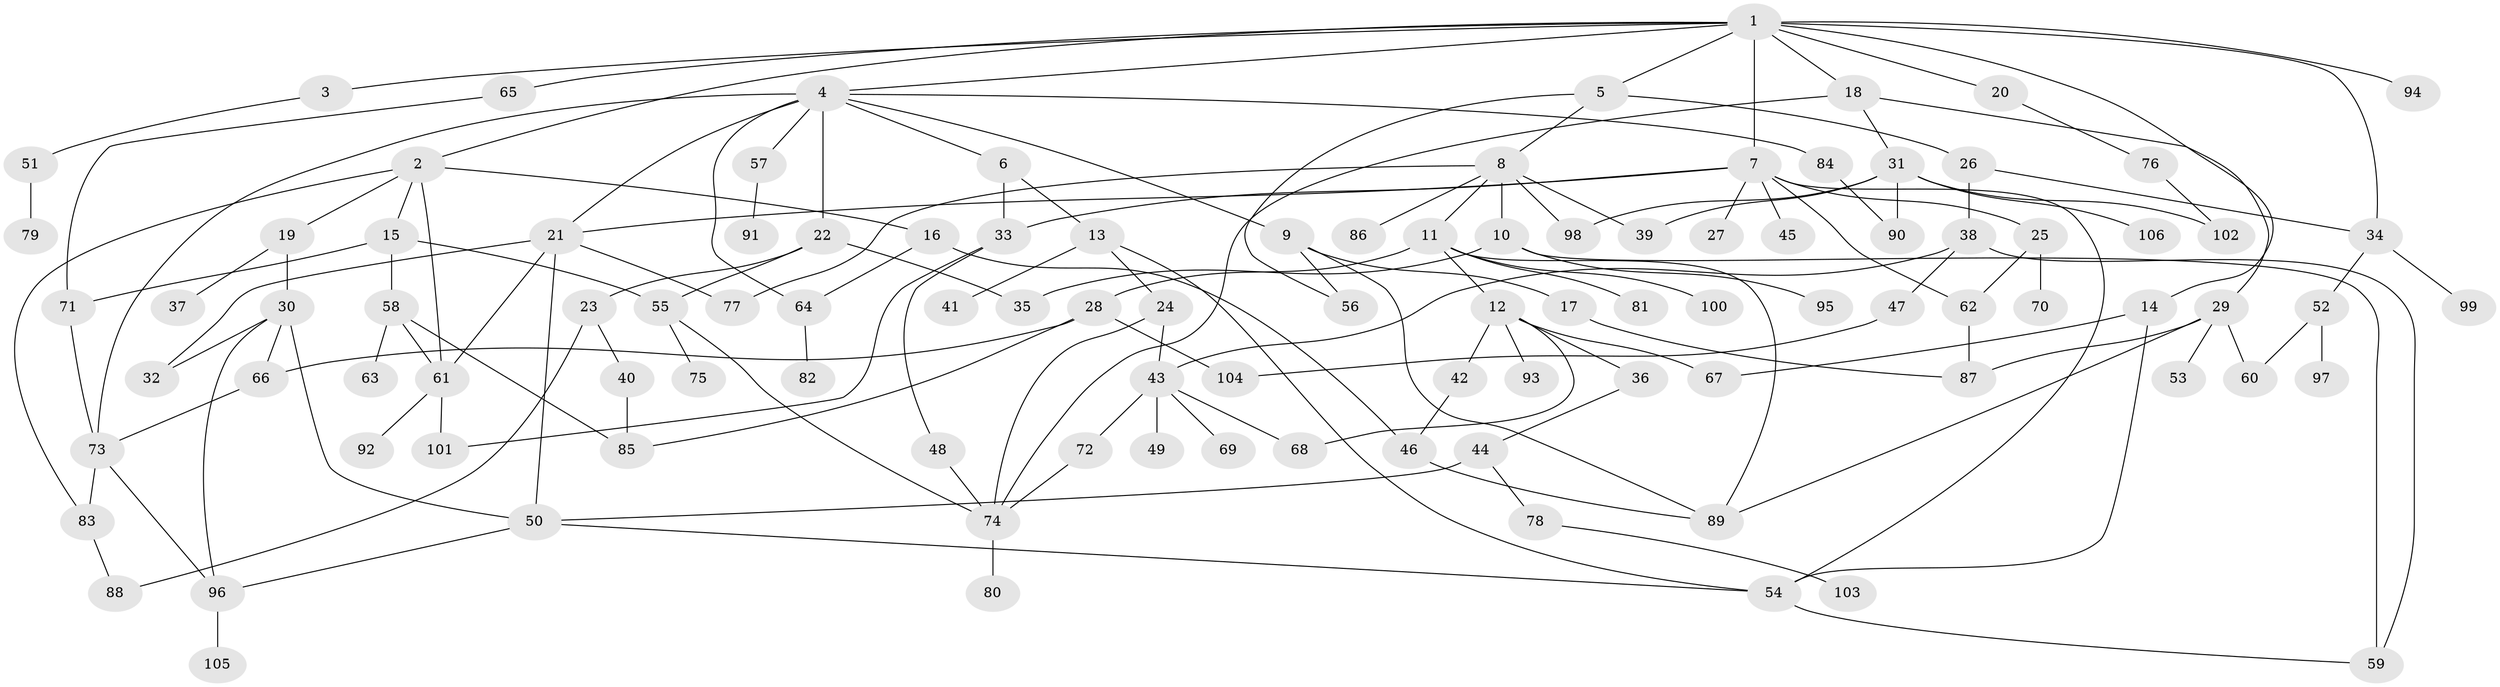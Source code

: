 // coarse degree distribution, {18: 0.014285714285714285, 7: 0.05714285714285714, 2: 0.21428571428571427, 4: 0.08571428571428572, 5: 0.1, 6: 0.07142857142857142, 3: 0.2, 8: 0.014285714285714285, 1: 0.24285714285714285}
// Generated by graph-tools (version 1.1) at 2025/41/03/06/25 10:41:31]
// undirected, 106 vertices, 154 edges
graph export_dot {
graph [start="1"]
  node [color=gray90,style=filled];
  1;
  2;
  3;
  4;
  5;
  6;
  7;
  8;
  9;
  10;
  11;
  12;
  13;
  14;
  15;
  16;
  17;
  18;
  19;
  20;
  21;
  22;
  23;
  24;
  25;
  26;
  27;
  28;
  29;
  30;
  31;
  32;
  33;
  34;
  35;
  36;
  37;
  38;
  39;
  40;
  41;
  42;
  43;
  44;
  45;
  46;
  47;
  48;
  49;
  50;
  51;
  52;
  53;
  54;
  55;
  56;
  57;
  58;
  59;
  60;
  61;
  62;
  63;
  64;
  65;
  66;
  67;
  68;
  69;
  70;
  71;
  72;
  73;
  74;
  75;
  76;
  77;
  78;
  79;
  80;
  81;
  82;
  83;
  84;
  85;
  86;
  87;
  88;
  89;
  90;
  91;
  92;
  93;
  94;
  95;
  96;
  97;
  98;
  99;
  100;
  101;
  102;
  103;
  104;
  105;
  106;
  1 -- 2;
  1 -- 3;
  1 -- 4;
  1 -- 5;
  1 -- 7;
  1 -- 14;
  1 -- 18;
  1 -- 20;
  1 -- 65;
  1 -- 94;
  1 -- 34;
  2 -- 15;
  2 -- 16;
  2 -- 19;
  2 -- 83;
  2 -- 61;
  3 -- 51;
  4 -- 6;
  4 -- 9;
  4 -- 22;
  4 -- 57;
  4 -- 64;
  4 -- 84;
  4 -- 21;
  4 -- 73;
  5 -- 8;
  5 -- 26;
  5 -- 56;
  6 -- 13;
  6 -- 33;
  7 -- 21;
  7 -- 25;
  7 -- 27;
  7 -- 33;
  7 -- 45;
  7 -- 54;
  7 -- 62;
  8 -- 10;
  8 -- 11;
  8 -- 39;
  8 -- 86;
  8 -- 98;
  8 -- 77;
  9 -- 17;
  9 -- 56;
  9 -- 89;
  10 -- 35;
  10 -- 59;
  10 -- 95;
  11 -- 12;
  11 -- 28;
  11 -- 81;
  11 -- 89;
  11 -- 100;
  12 -- 36;
  12 -- 42;
  12 -- 67;
  12 -- 68;
  12 -- 93;
  13 -- 24;
  13 -- 41;
  13 -- 54;
  14 -- 54;
  14 -- 67;
  15 -- 58;
  15 -- 71;
  15 -- 55;
  16 -- 46;
  16 -- 64;
  17 -- 87;
  18 -- 29;
  18 -- 31;
  18 -- 74;
  19 -- 30;
  19 -- 37;
  20 -- 76;
  21 -- 77;
  21 -- 50;
  21 -- 61;
  21 -- 32;
  22 -- 23;
  22 -- 55;
  22 -- 35;
  23 -- 40;
  23 -- 88;
  24 -- 43;
  24 -- 74;
  25 -- 62;
  25 -- 70;
  26 -- 34;
  26 -- 38;
  28 -- 104;
  28 -- 85;
  28 -- 66;
  29 -- 53;
  29 -- 87;
  29 -- 60;
  29 -- 89;
  30 -- 32;
  30 -- 50;
  30 -- 66;
  30 -- 96;
  31 -- 90;
  31 -- 106;
  31 -- 39;
  31 -- 98;
  31 -- 102;
  33 -- 48;
  33 -- 101;
  34 -- 52;
  34 -- 99;
  36 -- 44;
  38 -- 47;
  38 -- 43;
  38 -- 59;
  40 -- 85;
  42 -- 46;
  43 -- 49;
  43 -- 69;
  43 -- 72;
  43 -- 68;
  44 -- 78;
  44 -- 50;
  46 -- 89;
  47 -- 104;
  48 -- 74;
  50 -- 54;
  50 -- 96;
  51 -- 79;
  52 -- 60;
  52 -- 97;
  54 -- 59;
  55 -- 75;
  55 -- 74;
  57 -- 91;
  58 -- 61;
  58 -- 63;
  58 -- 85;
  61 -- 92;
  61 -- 101;
  62 -- 87;
  64 -- 82;
  65 -- 71;
  66 -- 73;
  71 -- 73;
  72 -- 74;
  73 -- 83;
  73 -- 96;
  74 -- 80;
  76 -- 102;
  78 -- 103;
  83 -- 88;
  84 -- 90;
  96 -- 105;
}
